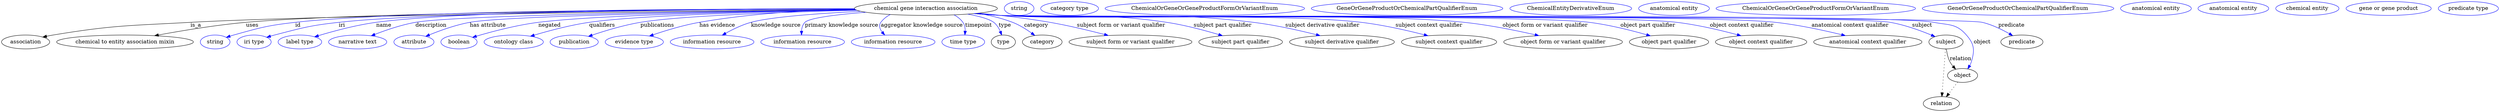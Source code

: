 digraph {
	graph [bb="0,0,6476.4,283"];
	node [label="\N"];
	"chemical gene interaction association"	[height=0.5,
		label="chemical gene interaction association",
		pos="2397.4,265",
		width=5.1454];
	association	[height=0.5,
		pos="62.394,178",
		width=1.7332];
	"chemical gene interaction association" -> association	[label=is_a,
		lp="504.39,221.5",
		pos="e,107.14,190.58 2214.1,262.37 1803.9,258.44 821.85,247.38 490.39,229 331.74,220.2 291.21,221.65 134.39,196 128.71,195.07 122.81,\
193.94 116.94,192.72"];
	"chemical to entity association mixin"	[height=0.5,
		pos="320.39,178",
		width=4.9287];
	"chemical gene interaction association" -> "chemical to entity association mixin"	[label=uses,
		lp="650.89,221.5",
		pos="e,397.13,194.26 2212.7,263.56 1824.7,262.12 936.08,255.88 634.39,229 557.02,222.1 469.83,207.68 407,196.09"];
	id	[color=blue,
		height=0.5,
		label=string,
		pos="554.39,178",
		width=1.0652];
	"chemical gene interaction association" -> id	[color=blue,
		label=id,
		lp="769.39,221.5",
		pos="e,583.38,189.98 2212.1,264.28 1845.2,264.12 1038,260.11 762.39,229 690.24,220.86 672.34,215.5 602.39,196 599.29,195.13 596.09,194.17 \
592.89,193.15",
		style=solid];
	iri	[color=blue,
		height=0.5,
		label="iri type",
		pos="655.39,178",
		width=1.2277];
	"chemical gene interaction association" -> iri	[color=blue,
		label=iri,
		lp="883.39,221.5",
		pos="e,688.3,190.2 2212.3,263.73 1865.3,262.55 1128.9,256.76 875.39,229 800.19,220.77 781.65,214.92 708.39,196 705.02,195.13 701.54,194.16 \
698.06,193.15",
		style=solid];
	name	[color=blue,
		height=0.5,
		label="label type",
		pos="774.39,178",
		width=1.5707];
	"chemical gene interaction association" -> name	[color=blue,
		label=name,
		lp="991.39,221.5",
		pos="e,812.39,191.37 2212,264.56 1882,264.71 1205.3,260.93 971.39,229 919.5,221.92 861.56,206.24 822.03,194.32",
		style=solid];
	description	[color=blue,
		height=0.5,
		label="narrative text",
		pos="924.39,178",
		width=2.0943];
	"chemical gene interaction association" -> description	[color=blue,
		label=description,
		lp="1113.9,221.5",
		pos="e,959.44,194.07 2214.2,262.17 1877,258.37 1182.4,248.29 1073.4,229 1037.3,222.62 998.07,209.17 968.92,197.82",
		style=solid];
	"has attribute"	[color=blue,
		height=0.5,
		label=attribute,
		pos="1069.4,178",
		width=1.4443];
	"chemical gene interaction association" -> "has attribute"	[color=blue,
		label="has attribute",
		lp="1261.4,221.5",
		pos="e,1100.1,192.62 2215.1,261.63 1907.6,257.19 1309.8,246.44 1214.4,229 1177.8,222.31 1138,208.03 1109.3,196.44",
		style=solid];
	negated	[color=blue,
		height=0.5,
		label=boolean,
		pos="1186.4,178",
		width=1.2999];
	"chemical gene interaction association" -> negated	[color=blue,
		label=negated,
		lp="1420.4,221.5",
		pos="e,1221.5,190.15 2215.3,261.63 1969.7,257.75 1545.3,248.45 1391.4,229 1335.3,221.92 1272.4,205.21 1231.2,193.05",
		style=solid];
	qualifiers	[color=blue,
		height=0.5,
		label="ontology class",
		pos="1327.4,178",
		width=2.1304];
	"chemical gene interaction association" -> qualifiers	[color=blue,
		label=qualifiers,
		lp="1556.9,221.5",
		pos="e,1370.8,192.88 2216.2,261.21 2000.2,257.11 1652.2,247.79 1523.4,229 1474.2,221.82 1419.5,207.3 1380.4,195.75",
		style=solid];
	publications	[color=blue,
		height=0.5,
		label=publication,
		pos="1484.4,178",
		width=1.7332];
	"chemical gene interaction association" -> publications	[color=blue,
		label=publications,
		lp="1700.4,221.5",
		pos="e,1521.4,192.51 2218.2,260.38 2034.1,255.79 1760.3,246.31 1656.4,229 1613.1,221.79 1565.3,207.34 1531.1,195.82",
		style=solid];
	"has evidence"	[color=blue,
		height=0.5,
		label="evidence type",
		pos="1640.4,178",
		width=2.0943];
	"chemical gene interaction association" -> "has evidence"	[color=blue,
		label="has evidence",
		lp="1855.9,221.5",
		pos="e,1679.7,193.42 2212.4,263.77 2096,260.97 1943,252.42 1809.4,229 1768.1,221.76 1722.6,207.96 1689.2,196.68",
		style=solid];
	"knowledge source"	[color=blue,
		height=0.5,
		label="information resource",
		pos="1842.4,178",
		width=3.015];
	"chemical gene interaction association" -> "knowledge source"	[color=blue,
		label="knowledge source",
		lp="2007.9,221.5",
		pos="e,1868.7,195.53 2228.1,257.65 2122,252.37 1995.6,243.36 1943.4,229 1920.4,222.67 1896.3,211.01 1877.5,200.55",
		style=solid];
	"primary knowledge source"	[color=blue,
		height=0.5,
		label="information resource",
		pos="2077.4,178",
		width=3.015];
	"chemical gene interaction association" -> "primary knowledge source"	[color=blue,
		label="primary knowledge source",
		lp="2178.4,221.5",
		pos="e,2074.5,196.14 2241.8,255.16 2168.9,249.49 2095.4,240.92 2083.4,229 2077.5,223.11 2075.1,214.65 2074.5,206.35",
		style=solid];
	"aggregator knowledge source"	[color=blue,
		height=0.5,
		label="information resource",
		pos="2312.4,178",
		width=3.015];
	"chemical gene interaction association" -> "aggregator knowledge source"	[color=blue,
		label="aggregator knowledge source",
		lp="2386.9,221.5",
		pos="e,2290.5,196.06 2304.9,249.3 2295.4,244.28 2286.9,237.67 2280.4,229 2274.4,220.98 2277.6,211.86 2283.8,203.63",
		style=solid];
	timepoint	[color=blue,
		height=0.5,
		label="time type",
		pos="2494.4,178",
		width=1.5346];
	"chemical gene interaction association" -> timepoint	[color=blue,
		label=timepoint,
		lp="2534.4,221.5",
		pos="e,2498.6,196.27 2470.6,248.35 2479.5,243.52 2487.5,237.23 2493.4,229 2498,222.52 2499.5,214.26 2499.4,206.32",
		style=solid];
	type	[height=0.5,
		pos="2598.4,178",
		width=0.86659];
	"chemical gene interaction association" -> type	[color=blue,
		label=type,
		lp="2602.4,221.5",
		pos="e,2594.1,195.9 2505.6,250.36 2534.9,244.96 2561.8,237.88 2573.4,229 2581.1,223.1 2586.6,214.15 2590.5,205.45",
		style=solid];
	category	[height=0.5,
		pos="2699.4,178",
		width=1.4263];
	"chemical gene interaction association" -> category	[color=blue,
		label=category,
		lp="2683.9,221.5",
		pos="e,2680.1,194.87 2531.6,252.59 2562.1,247.41 2593.9,239.9 2622.4,229 2640,222.26 2657.8,211.06 2671.9,200.96",
		style=solid];
	"subject form or variant qualifier"	[height=0.5,
		pos="2928.4,178",
		width=4.4232];
	"chemical gene interaction association" -> "subject form or variant qualifier"	[color=blue,
		label="subject form or variant qualifier",
		lp="2903.9,221.5",
		pos="e,2870.7,194.89 2535,252.9 2592.3,247.29 2659.3,239.42 2719.4,229 2767.1,220.73 2820.2,208 2860.9,197.45",
		style=solid];
	"subject part qualifier"	[height=0.5,
		pos="3214.4,178",
		width=3.015];
	"chemical gene interaction association" -> "subject part qualifier"	[color=blue,
		label="subject part qualifier",
		lp="3167.9,221.5",
		pos="e,3167.2,194.29 2525.6,252 2547.8,250.15 2570.8,248.39 2592.4,247 2783.3,234.69 2833.2,257.26 3022.4,229 3068.5,222.11 3119.6,208.52 \
3157.4,197.25",
		style=solid];
	"subject derivative qualifier"	[height=0.5,
		pos="3476.4,178",
		width=3.7733];
	"chemical gene interaction association" -> "subject derivative qualifier"	[color=blue,
		label="subject derivative qualifier",
		lp="3426.9,221.5",
		pos="e,3420,194.42 2524.2,251.84 2546.9,249.98 2570.3,248.26 2592.4,247 2883.1,230.35 2958.3,264.22 3247.4,229 3302.9,222.24 3364.8,208.33 \
3410.2,196.89",
		style=solid];
	"subject context qualifier"	[height=0.5,
		pos="3753.4,178",
		width=3.4303];
	"chemical gene interaction association" -> "subject context qualifier"	[color=blue,
		label="subject context qualifier",
		lp="3702.4,221.5",
		pos="e,3699.1,194.19 2523.2,251.77 2546.2,249.9 2570,248.19 2592.4,247 2799.9,235.97 3321,253.57 3527.4,229 3582.7,222.42 3644.3,208.32 \
3689.2,196.77",
		style=solid];
	"object form or variant qualifier"	[height=0.5,
		pos="4049.4,178",
		width=4.2788];
	"chemical gene interaction association" -> "object form or variant qualifier"	[color=blue,
		label="object form or variant qualifier",
		lp="4003.9,221.5",
		pos="e,3986.7,194.48 2522.7,251.74 2545.8,249.85 2569.8,248.15 2592.4,247 2859,233.4 3527.9,256.69 3793.4,229 3855.9,222.48 3925.8,208.34 \
3976.8,196.76",
		style=solid];
	"object part qualifier"	[height=0.5,
		pos="4324.4,178",
		width=2.8525];
	"chemical gene interaction association" -> "object part qualifier"	[color=blue,
		label="object part qualifier",
		lp="4270.4,221.5",
		pos="e,4276.3,193.96 2522.4,251.7 2545.6,249.81 2569.7,248.12 2592.4,247 2761.8,238.63 3950.1,250.13 4118.4,229 4169.2,222.62 4225.6,\
208.42 4266.5,196.78",
		style=solid];
	"object context qualifier"	[height=0.5,
		pos="4563.4,178",
		width=3.2858];
	"chemical gene interaction association" -> "object context qualifier"	[color=blue,
		label="object context qualifier",
		lp="4513.4,221.5",
		pos="e,4511.5,194.22 2522.4,251.67 2545.6,249.79 2569.7,248.1 2592.4,247 2787,237.53 4152,251.91 4345.4,229 4398.9,222.67 4458.4,208.52 \
4501.7,196.88",
		style=solid];
	"anatomical context qualifier"	[height=0.5,
		pos="4840.4,178",
		width=3.8997];
	"chemical gene interaction association" -> "anatomical context qualifier"	[color=blue,
		label="anatomical context qualifier",
		lp="4794.4,221.5",
		pos="e,4782.2,194.47 2522.1,251.67 2545.5,249.78 2569.7,248.09 2592.4,247 2815.3,236.3 4378.6,252.87 4600.4,229 4659.1,222.69 4724.6,\
208.55 4772.3,196.91",
		style=solid];
	subject	[height=0.5,
		pos="5043.4,178",
		width=1.2277];
	"chemical gene interaction association" -> subject	[color=blue,
		label=subject,
		lp="4981.4,221.5",
		pos="e,5015,191.9 2521.9,251.67 2545.3,249.77 2569.6,248.08 2592.4,247 2720.4,240.93 4772.1,250.67 4898.4,229 4936,222.55 4976.9,207.65 \
5005.7,195.79",
		style=solid];
	object	[height=0.5,
		pos="5086.4,91",
		width=1.0832];
	"chemical gene interaction association" -> object	[color=blue,
		label=object,
		lp="5137.4,178",
		pos="e,5099.8,108.09 2521.9,251.66 2545.3,249.76 2569.6,248.08 2592.4,247 2726.6,240.66 4879.4,254.23 5011.4,229 5051.2,221.39 5069.7,\
226.51 5096.4,196 5116.9,172.51 5118.3,156.9 5109.4,127 5108.4,123.55 5106.9,120.13 5105.1,116.85",
		style=solid];
	predicate	[height=0.5,
		pos="5240.4,178",
		width=1.5165];
	"chemical gene interaction association" -> predicate	[color=blue,
		label=predicate,
		lp="5213.4,221.5",
		pos="e,5216.6,194.37 2521.9,251.65 2545.3,249.76 2569.6,248.07 2592.4,247 2663,243.68 5068.6,245.08 5137.4,229 5162.3,223.18 5188.2,210.59 \
5207.8,199.5",
		style=solid];
	association_type	[color=blue,
		height=0.5,
		label=string,
		pos="2639.4,265",
		width=1.0652];
	association_category	[color=blue,
		height=0.5,
		label="category type",
		pos="2770.4,265",
		width=2.0762];
	"chemical gene interaction association_subject form or variant qualifier"	[color=blue,
		height=0.5,
		label=ChemicalOrGeneOrGeneProductFormOrVariantEnum,
		pos="3121.4,265",
		width=7.1855];
	"chemical gene interaction association_subject part qualifier"	[color=blue,
		height=0.5,
		label=GeneOrGeneProductOrChemicalPartQualifierEnum,
		pos="3646.4,265",
		width=6.8966];
	"chemical gene interaction association_subject derivative qualifier"	[color=blue,
		height=0.5,
		label=ChemicalEntityDerivativeEnum,
		pos="4070.4,265",
		width=4.3871];
	"chemical gene interaction association_subject context qualifier"	[color=blue,
		height=0.5,
		label="anatomical entity",
		pos="4338.4,265",
		width=2.5456];
	"chemical gene interaction association_object form or variant qualifier"	[color=blue,
		height=0.5,
		label=ChemicalOrGeneOrGeneProductFormOrVariantEnum,
		pos="4706.4,265",
		width=7.1855];
	"chemical gene interaction association_object part qualifier"	[color=blue,
		height=0.5,
		label=GeneOrGeneProductOrChemicalPartQualifierEnum,
		pos="5231.4,265",
		width=6.8966];
	"chemical gene interaction association_object context qualifier"	[color=blue,
		height=0.5,
		label="anatomical entity",
		pos="5589.4,265",
		width=2.5456];
	"chemical gene interaction association_anatomical context qualifier"	[color=blue,
		height=0.5,
		label="anatomical entity",
		pos="5790.4,265",
		width=2.5456];
	subject -> object	[label=relation,
		lp="5081.4,134.5",
		pos="e,5068.5,107.23 5044.5,159.55 5045.7,149.57 5048.2,137.07 5053.4,127 5055.6,122.68 5058.5,118.52 5061.7,114.66"];
	relation	[height=0.5,
		pos="5031.4,18",
		width=1.2999];
	subject -> relation	[pos="e,5032.7,36.188 5042.1,159.79 5040,132.48 5036,78.994 5033.5,46.38",
		style=dotted];
	"chemical gene interaction association_subject"	[color=blue,
		height=0.5,
		label="chemical entity",
		pos="5982.4,265",
		width=2.2748];
	object -> relation	[pos="e,5044.2,35.54 5073.9,73.889 5067,64.939 5058.2,53.617 5050.4,43.584",
		style=dotted];
	"chemical gene interaction association_object"	[color=blue,
		height=0.5,
		label="gene or gene product",
		pos="6192.4,265",
		width=3.0692];
	"chemical gene interaction association_predicate"	[color=blue,
		height=0.5,
		label="predicate type",
		pos="6398.4,265",
		width=2.1665];
}
